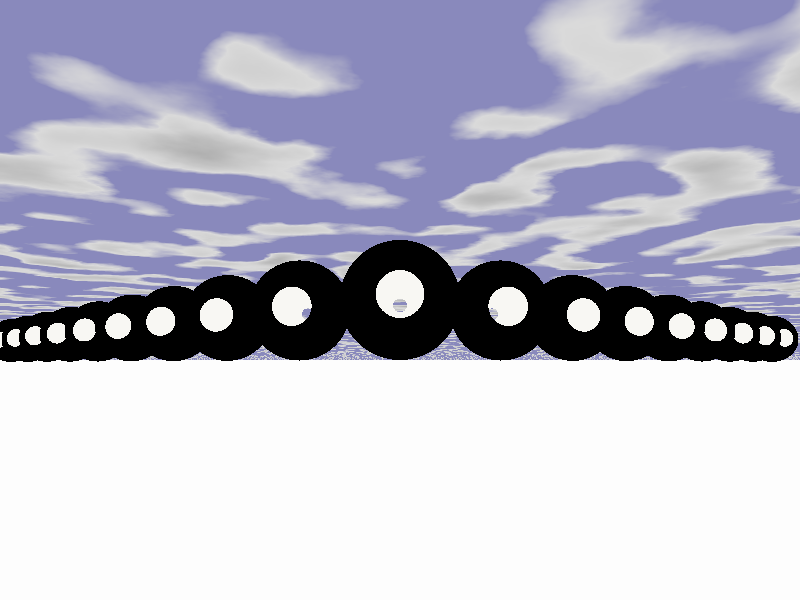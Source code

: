 #include "colors.inc"
#include "shapes.inc"
#include "textures.inc"  

#declare posX = 0;
#declare posY = 0;
#declare posZ = 0;  
#declare Xinc = 2;
#declare Yinc = -0.01;
#declare Zinc = 2; 
#declare qBall = 8;


camera {
    location <0,-1,-10>
    look_at <0,0,0>
}                  


//global_settings { ambient_light rgb<0,0,0> }
  
#declare Omnibal =  
difference{
    sphere{    
        <posX,posY,posZ>, 1
        finish{
            ambient 0.5
            diffuse 0.5
            specular 0.1
            roughness 0
            phong 1    
            phong_size 0
            reflection 1
        } 
    }
    cone{
        <posX,posY,posZ-2> 0.5
        <posX,posY,posZ+2> 0
        texture{
            Silver3
        }
        
    }  
} 

#for (i, 0, qBall, 1) 
    object {Omnibal 
        translate <posX, posY, posZ>}   
    #declare posX = posX+Xinc;
    #declare posY = posY+Yinc;      
    #declare posZ = posZ+Zinc;
    object {Omnibal translate <-posX, posY, posZ>}   
#end      
  


plane {
    y, 1
    texture{
        Blue_Sky   
    }
}
   
plane {
    y, -2
    material{
        M_Glass3
    }           
    normal{
        waves 1 scale .9    
    }
}   
 
light_source{
    <2,1,2>
    color White
    spotlight 
    point_at<0,0,0>   
    tightness 0
    radius 10
    falloff 12
}
             
light_source{
    <-1,0,3>
    color Red
    area_light <4,0,0>, <0,0,4> 4,4
    adaptive 1
    jitter    
}